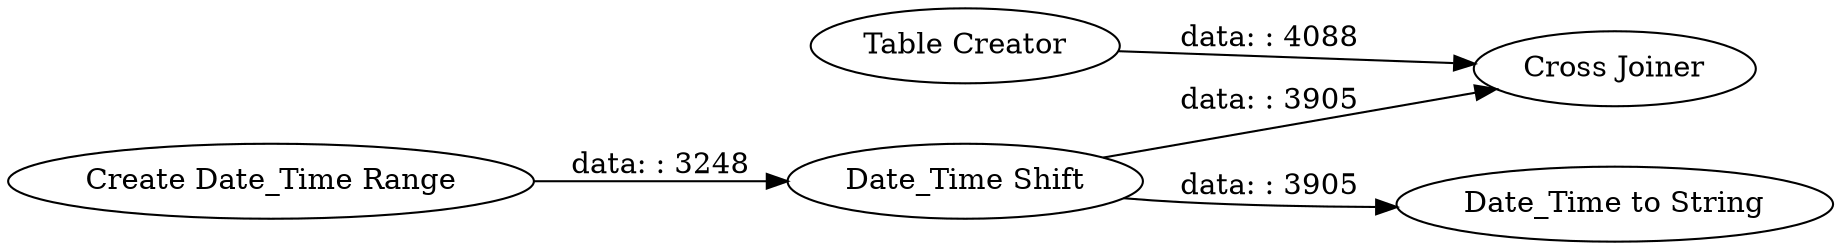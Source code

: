 digraph {
	"3071570500148648432_6" [label="Cross Joiner"]
	"3071570500148648432_7" [label="Table Creator"]
	"3071570500148648432_1" [label="Create Date_Time Range"]
	"3071570500148648432_2" [label="Date_Time Shift"]
	"3071570500148648432_4" [label="Date_Time to String"]
	"3071570500148648432_7" -> "3071570500148648432_6" [label="data: : 4088"]
	"3071570500148648432_2" -> "3071570500148648432_6" [label="data: : 3905"]
	"3071570500148648432_1" -> "3071570500148648432_2" [label="data: : 3248"]
	"3071570500148648432_2" -> "3071570500148648432_4" [label="data: : 3905"]
	rankdir=LR
}
